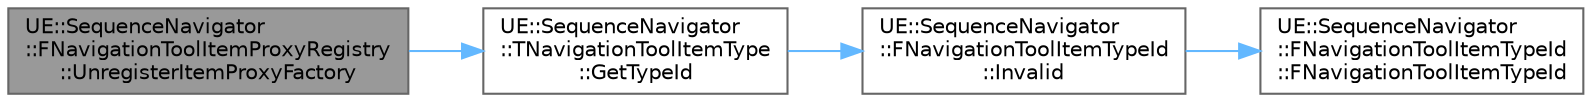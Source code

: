 digraph "UE::SequenceNavigator::FNavigationToolItemProxyRegistry::UnregisterItemProxyFactory"
{
 // INTERACTIVE_SVG=YES
 // LATEX_PDF_SIZE
  bgcolor="transparent";
  edge [fontname=Helvetica,fontsize=10,labelfontname=Helvetica,labelfontsize=10];
  node [fontname=Helvetica,fontsize=10,shape=box,height=0.2,width=0.4];
  rankdir="LR";
  Node1 [id="Node000001",label="UE::SequenceNavigator\l::FNavigationToolItemProxyRegistry\l::UnregisterItemProxyFactory",height=0.2,width=0.4,color="gray40", fillcolor="grey60", style="filled", fontcolor="black",tooltip="Unregisters the given Item Type from having an Item Proxy Factory."];
  Node1 -> Node2 [id="edge1_Node000001_Node000002",color="steelblue1",style="solid",tooltip=" "];
  Node2 [id="Node000002",label="UE::SequenceNavigator\l::TNavigationToolItemType\l::GetTypeId",height=0.2,width=0.4,color="grey40", fillcolor="white", style="filled",URL="$d1/d7a/structUE_1_1SequenceNavigator_1_1TNavigationToolItemType.html#a38d662c2fb925f1221d9b254e30e01b3",tooltip=" "];
  Node2 -> Node3 [id="edge2_Node000002_Node000003",color="steelblue1",style="solid",tooltip=" "];
  Node3 [id="Node000003",label="UE::SequenceNavigator\l::FNavigationToolItemTypeId\l::Invalid",height=0.2,width=0.4,color="grey40", fillcolor="white", style="filled",URL="$dc/d76/classUE_1_1SequenceNavigator_1_1FNavigationToolItemTypeId.html#ab2a0696eedffd24d70df569acb394c98",tooltip=" "];
  Node3 -> Node4 [id="edge3_Node000003_Node000004",color="steelblue1",style="solid",tooltip=" "];
  Node4 [id="Node000004",label="UE::SequenceNavigator\l::FNavigationToolItemTypeId\l::FNavigationToolItemTypeId",height=0.2,width=0.4,color="grey40", fillcolor="white", style="filled",URL="$dc/d76/classUE_1_1SequenceNavigator_1_1FNavigationToolItemTypeId.html#ae208977b03bce61ce69aa6346d1155f0",tooltip=" "];
}
